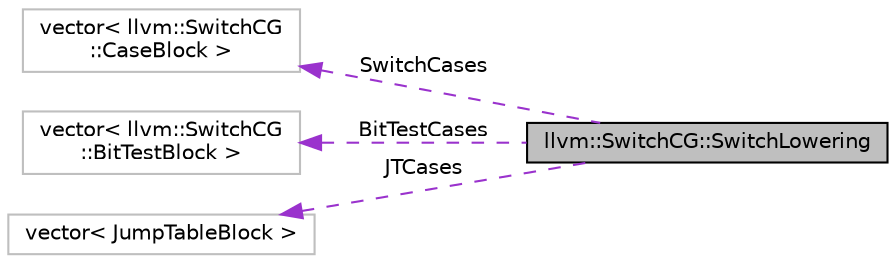 digraph "llvm::SwitchCG::SwitchLowering"
{
 // LATEX_PDF_SIZE
  bgcolor="transparent";
  edge [fontname="Helvetica",fontsize="10",labelfontname="Helvetica",labelfontsize="10"];
  node [fontname="Helvetica",fontsize="10",shape=record];
  rankdir="LR";
  Node1 [label="llvm::SwitchCG::SwitchLowering",height=0.2,width=0.4,color="black", fillcolor="grey75", style="filled", fontcolor="black",tooltip=" "];
  Node2 -> Node1 [dir="back",color="darkorchid3",fontsize="10",style="dashed",label=" SwitchCases" ,fontname="Helvetica"];
  Node2 [label="vector\< llvm::SwitchCG\l::CaseBlock \>",height=0.2,width=0.4,color="grey75",tooltip=" "];
  Node3 -> Node1 [dir="back",color="darkorchid3",fontsize="10",style="dashed",label=" BitTestCases" ,fontname="Helvetica"];
  Node3 [label="vector\< llvm::SwitchCG\l::BitTestBlock \>",height=0.2,width=0.4,color="grey75",tooltip=" "];
  Node4 -> Node1 [dir="back",color="darkorchid3",fontsize="10",style="dashed",label=" JTCases" ,fontname="Helvetica"];
  Node4 [label="vector\< JumpTableBlock \>",height=0.2,width=0.4,color="grey75",tooltip=" "];
}
